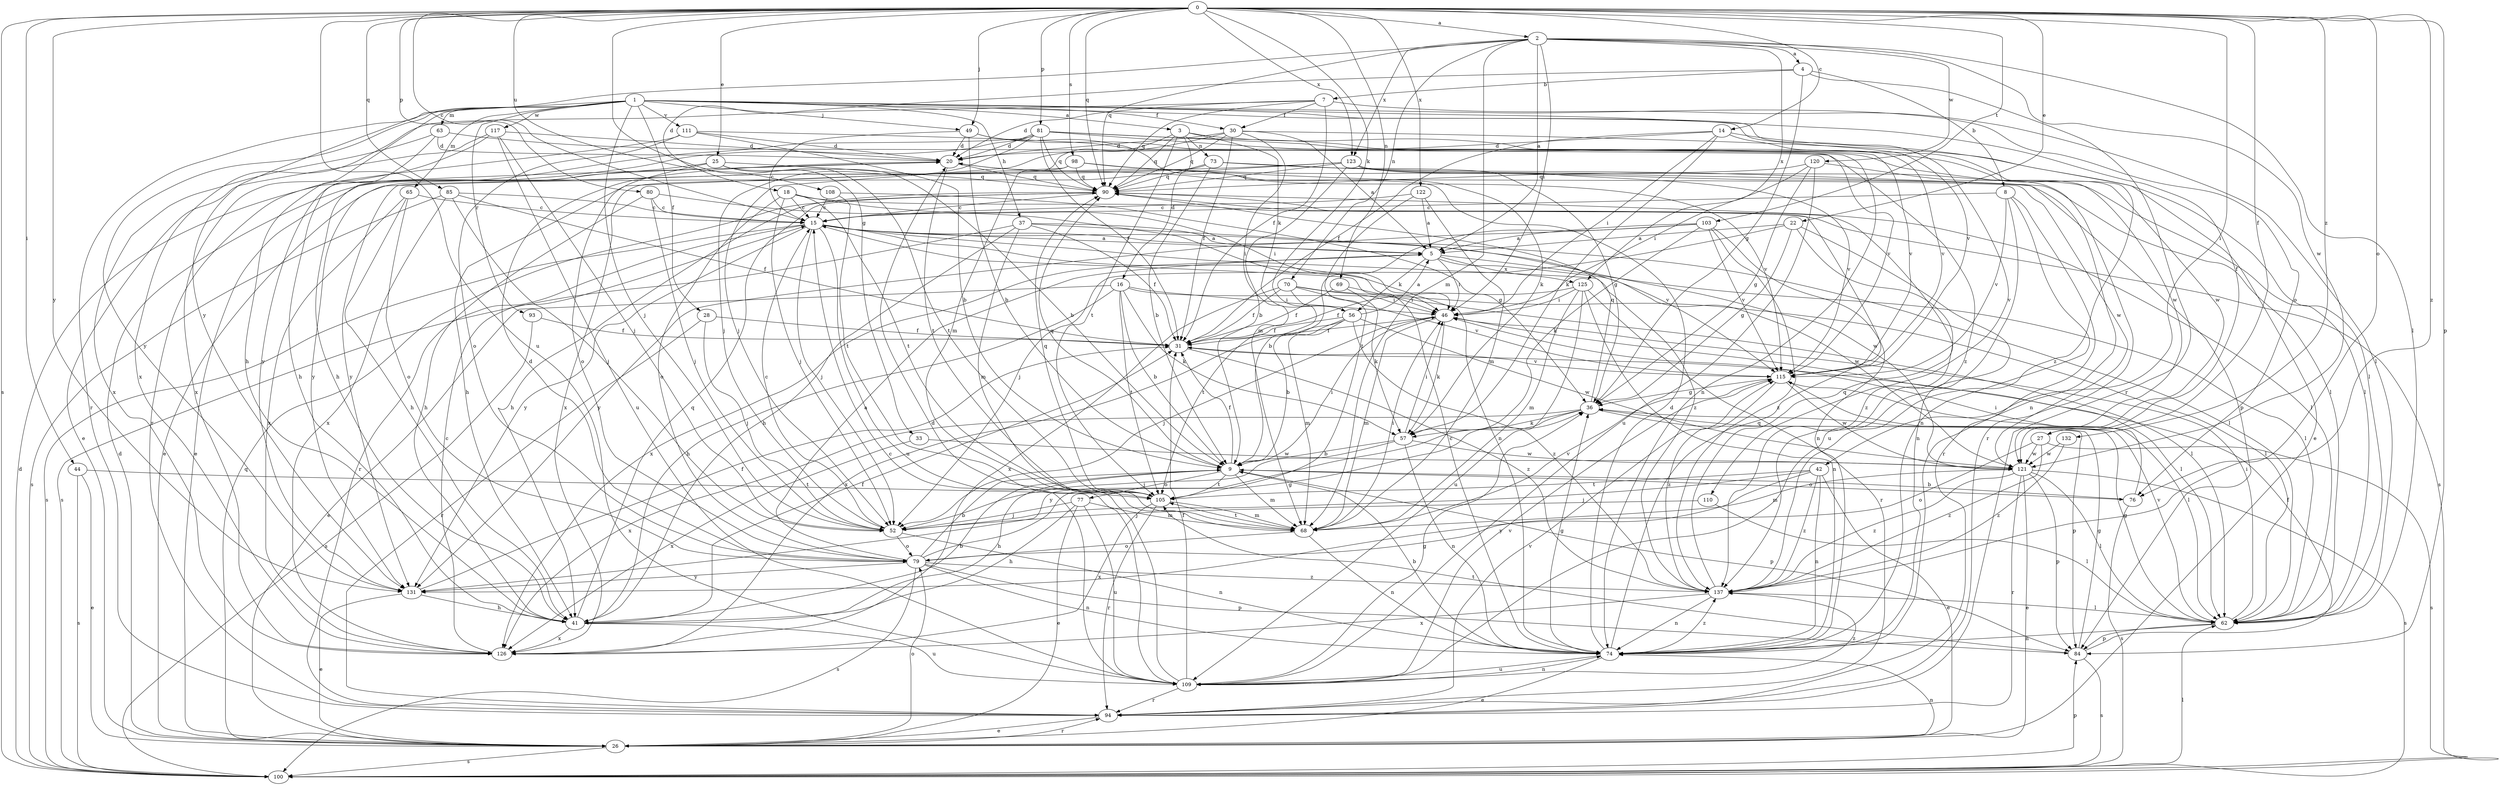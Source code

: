 strict digraph  {
0;
1;
2;
3;
4;
5;
7;
8;
9;
14;
15;
16;
18;
20;
22;
25;
26;
27;
28;
30;
31;
33;
36;
37;
41;
42;
44;
46;
49;
52;
56;
57;
62;
63;
65;
68;
69;
70;
73;
74;
76;
77;
79;
80;
81;
84;
85;
90;
93;
94;
98;
100;
103;
105;
108;
109;
110;
111;
115;
117;
120;
121;
122;
123;
125;
126;
131;
132;
137;
0 -> 2  [label=a];
0 -> 14  [label=c];
0 -> 15  [label=c];
0 -> 22  [label=e];
0 -> 25  [label=e];
0 -> 27  [label=f];
0 -> 33  [label=g];
0 -> 42  [label=i];
0 -> 44  [label=i];
0 -> 49  [label=j];
0 -> 56  [label=k];
0 -> 69  [label=n];
0 -> 76  [label=o];
0 -> 80  [label=p];
0 -> 81  [label=p];
0 -> 84  [label=p];
0 -> 85  [label=q];
0 -> 90  [label=q];
0 -> 98  [label=s];
0 -> 100  [label=s];
0 -> 103  [label=t];
0 -> 108  [label=u];
0 -> 109  [label=u];
0 -> 122  [label=x];
0 -> 123  [label=x];
0 -> 131  [label=y];
0 -> 132  [label=z];
0 -> 137  [label=z];
1 -> 3  [label=a];
1 -> 27  [label=f];
1 -> 28  [label=f];
1 -> 30  [label=f];
1 -> 37  [label=h];
1 -> 41  [label=h];
1 -> 49  [label=j];
1 -> 52  [label=j];
1 -> 63  [label=m];
1 -> 65  [label=m];
1 -> 76  [label=o];
1 -> 93  [label=r];
1 -> 94  [label=r];
1 -> 110  [label=v];
1 -> 111  [label=v];
1 -> 115  [label=v];
1 -> 117  [label=w];
1 -> 131  [label=y];
2 -> 4  [label=a];
2 -> 5  [label=a];
2 -> 46  [label=i];
2 -> 62  [label=l];
2 -> 68  [label=m];
2 -> 70  [label=n];
2 -> 90  [label=q];
2 -> 120  [label=w];
2 -> 121  [label=w];
2 -> 123  [label=x];
2 -> 125  [label=x];
2 -> 131  [label=y];
3 -> 16  [label=d];
3 -> 56  [label=k];
3 -> 68  [label=m];
3 -> 73  [label=n];
3 -> 90  [label=q];
3 -> 105  [label=t];
3 -> 137  [label=z];
4 -> 7  [label=b];
4 -> 8  [label=b];
4 -> 18  [label=d];
4 -> 36  [label=g];
4 -> 94  [label=r];
5 -> 46  [label=i];
5 -> 56  [label=k];
5 -> 62  [label=l];
5 -> 121  [label=w];
5 -> 125  [label=x];
5 -> 126  [label=x];
7 -> 20  [label=d];
7 -> 30  [label=f];
7 -> 31  [label=f];
7 -> 62  [label=l];
7 -> 90  [label=q];
7 -> 126  [label=x];
8 -> 15  [label=c];
8 -> 74  [label=n];
8 -> 94  [label=r];
8 -> 109  [label=u];
8 -> 115  [label=v];
9 -> 31  [label=f];
9 -> 41  [label=h];
9 -> 46  [label=i];
9 -> 68  [label=m];
9 -> 76  [label=o];
9 -> 77  [label=o];
9 -> 84  [label=p];
9 -> 90  [label=q];
9 -> 105  [label=t];
14 -> 20  [label=d];
14 -> 26  [label=e];
14 -> 31  [label=f];
14 -> 46  [label=i];
14 -> 57  [label=k];
14 -> 115  [label=v];
15 -> 5  [label=a];
15 -> 52  [label=j];
15 -> 62  [label=l];
15 -> 74  [label=n];
15 -> 94  [label=r];
15 -> 100  [label=s];
15 -> 109  [label=u];
15 -> 121  [label=w];
15 -> 131  [label=y];
15 -> 137  [label=z];
16 -> 9  [label=b];
16 -> 26  [label=e];
16 -> 41  [label=h];
16 -> 46  [label=i];
16 -> 57  [label=k];
16 -> 62  [label=l];
16 -> 105  [label=t];
18 -> 15  [label=c];
18 -> 46  [label=i];
18 -> 52  [label=j];
18 -> 79  [label=o];
18 -> 100  [label=s];
18 -> 105  [label=t];
20 -> 90  [label=q];
20 -> 105  [label=t];
20 -> 115  [label=v];
22 -> 5  [label=a];
22 -> 36  [label=g];
22 -> 52  [label=j];
22 -> 74  [label=n];
22 -> 137  [label=z];
25 -> 9  [label=b];
25 -> 26  [label=e];
25 -> 79  [label=o];
25 -> 90  [label=q];
25 -> 105  [label=t];
26 -> 20  [label=d];
26 -> 74  [label=n];
26 -> 79  [label=o];
26 -> 90  [label=q];
26 -> 94  [label=r];
26 -> 100  [label=s];
27 -> 79  [label=o];
27 -> 100  [label=s];
27 -> 121  [label=w];
27 -> 137  [label=z];
28 -> 31  [label=f];
28 -> 52  [label=j];
28 -> 94  [label=r];
30 -> 5  [label=a];
30 -> 20  [label=d];
30 -> 31  [label=f];
30 -> 52  [label=j];
30 -> 62  [label=l];
30 -> 68  [label=m];
30 -> 90  [label=q];
31 -> 115  [label=v];
31 -> 137  [label=z];
33 -> 121  [label=w];
33 -> 126  [label=x];
36 -> 57  [label=k];
36 -> 84  [label=p];
36 -> 90  [label=q];
36 -> 126  [label=x];
36 -> 131  [label=y];
37 -> 5  [label=a];
37 -> 31  [label=f];
37 -> 41  [label=h];
37 -> 68  [label=m];
37 -> 100  [label=s];
37 -> 115  [label=v];
41 -> 9  [label=b];
41 -> 31  [label=f];
41 -> 90  [label=q];
41 -> 109  [label=u];
41 -> 126  [label=x];
42 -> 26  [label=e];
42 -> 52  [label=j];
42 -> 74  [label=n];
42 -> 105  [label=t];
42 -> 131  [label=y];
42 -> 137  [label=z];
44 -> 26  [label=e];
44 -> 100  [label=s];
44 -> 105  [label=t];
46 -> 31  [label=f];
46 -> 52  [label=j];
46 -> 57  [label=k];
46 -> 62  [label=l];
46 -> 68  [label=m];
49 -> 9  [label=b];
49 -> 15  [label=c];
49 -> 20  [label=d];
49 -> 57  [label=k];
49 -> 121  [label=w];
52 -> 15  [label=c];
52 -> 74  [label=n];
52 -> 79  [label=o];
56 -> 5  [label=a];
56 -> 9  [label=b];
56 -> 31  [label=f];
56 -> 68  [label=m];
56 -> 121  [label=w];
56 -> 126  [label=x];
56 -> 137  [label=z];
57 -> 9  [label=b];
57 -> 46  [label=i];
57 -> 52  [label=j];
57 -> 74  [label=n];
57 -> 121  [label=w];
62 -> 36  [label=g];
62 -> 46  [label=i];
62 -> 74  [label=n];
62 -> 84  [label=p];
62 -> 115  [label=v];
63 -> 20  [label=d];
63 -> 41  [label=h];
63 -> 126  [label=x];
63 -> 137  [label=z];
65 -> 15  [label=c];
65 -> 41  [label=h];
65 -> 79  [label=o];
65 -> 126  [label=x];
68 -> 46  [label=i];
68 -> 74  [label=n];
68 -> 79  [label=o];
68 -> 105  [label=t];
68 -> 115  [label=v];
69 -> 31  [label=f];
69 -> 46  [label=i];
69 -> 57  [label=k];
70 -> 31  [label=f];
70 -> 46  [label=i];
70 -> 62  [label=l];
70 -> 105  [label=t];
70 -> 115  [label=v];
70 -> 126  [label=x];
73 -> 9  [label=b];
73 -> 26  [label=e];
73 -> 36  [label=g];
73 -> 62  [label=l];
73 -> 90  [label=q];
74 -> 9  [label=b];
74 -> 15  [label=c];
74 -> 20  [label=d];
74 -> 26  [label=e];
74 -> 36  [label=g];
74 -> 90  [label=q];
74 -> 109  [label=u];
74 -> 137  [label=z];
76 -> 9  [label=b];
76 -> 46  [label=i];
76 -> 100  [label=s];
77 -> 26  [label=e];
77 -> 41  [label=h];
77 -> 52  [label=j];
77 -> 68  [label=m];
77 -> 109  [label=u];
79 -> 5  [label=a];
79 -> 9  [label=b];
79 -> 20  [label=d];
79 -> 36  [label=g];
79 -> 74  [label=n];
79 -> 84  [label=p];
79 -> 100  [label=s];
79 -> 131  [label=y];
79 -> 137  [label=z];
80 -> 15  [label=c];
80 -> 41  [label=h];
80 -> 46  [label=i];
80 -> 52  [label=j];
81 -> 20  [label=d];
81 -> 31  [label=f];
81 -> 41  [label=h];
81 -> 52  [label=j];
81 -> 74  [label=n];
81 -> 90  [label=q];
81 -> 115  [label=v];
81 -> 121  [label=w];
81 -> 131  [label=y];
84 -> 31  [label=f];
84 -> 36  [label=g];
84 -> 100  [label=s];
84 -> 105  [label=t];
85 -> 15  [label=c];
85 -> 31  [label=f];
85 -> 52  [label=j];
85 -> 100  [label=s];
85 -> 126  [label=x];
90 -> 15  [label=c];
90 -> 41  [label=h];
90 -> 62  [label=l];
93 -> 31  [label=f];
93 -> 100  [label=s];
94 -> 26  [label=e];
94 -> 115  [label=v];
98 -> 41  [label=h];
98 -> 84  [label=p];
98 -> 90  [label=q];
98 -> 121  [label=w];
98 -> 131  [label=y];
100 -> 20  [label=d];
100 -> 62  [label=l];
100 -> 84  [label=p];
103 -> 5  [label=a];
103 -> 9  [label=b];
103 -> 57  [label=k];
103 -> 74  [label=n];
103 -> 115  [label=v];
103 -> 131  [label=y];
103 -> 137  [label=z];
105 -> 68  [label=m];
105 -> 90  [label=q];
105 -> 94  [label=r];
105 -> 126  [label=x];
108 -> 15  [label=c];
108 -> 36  [label=g];
108 -> 105  [label=t];
109 -> 15  [label=c];
109 -> 20  [label=d];
109 -> 31  [label=f];
109 -> 36  [label=g];
109 -> 74  [label=n];
109 -> 94  [label=r];
109 -> 115  [label=v];
109 -> 137  [label=z];
110 -> 52  [label=j];
110 -> 62  [label=l];
111 -> 9  [label=b];
111 -> 20  [label=d];
111 -> 79  [label=o];
111 -> 94  [label=r];
111 -> 115  [label=v];
115 -> 36  [label=g];
115 -> 62  [label=l];
115 -> 121  [label=w];
115 -> 137  [label=z];
117 -> 20  [label=d];
117 -> 26  [label=e];
117 -> 52  [label=j];
117 -> 109  [label=u];
117 -> 126  [label=x];
120 -> 36  [label=g];
120 -> 46  [label=i];
120 -> 90  [label=q];
120 -> 94  [label=r];
120 -> 109  [label=u];
121 -> 26  [label=e];
121 -> 62  [label=l];
121 -> 68  [label=m];
121 -> 84  [label=p];
121 -> 94  [label=r];
121 -> 100  [label=s];
121 -> 137  [label=z];
122 -> 5  [label=a];
122 -> 15  [label=c];
122 -> 68  [label=m];
122 -> 105  [label=t];
123 -> 9  [label=b];
123 -> 62  [label=l];
123 -> 74  [label=n];
123 -> 90  [label=q];
123 -> 115  [label=v];
123 -> 126  [label=x];
123 -> 131  [label=y];
125 -> 31  [label=f];
125 -> 46  [label=i];
125 -> 68  [label=m];
125 -> 74  [label=n];
125 -> 94  [label=r];
125 -> 109  [label=u];
126 -> 15  [label=c];
131 -> 26  [label=e];
131 -> 31  [label=f];
131 -> 41  [label=h];
132 -> 121  [label=w];
132 -> 137  [label=z];
137 -> 62  [label=l];
137 -> 74  [label=n];
137 -> 90  [label=q];
137 -> 126  [label=x];
}
